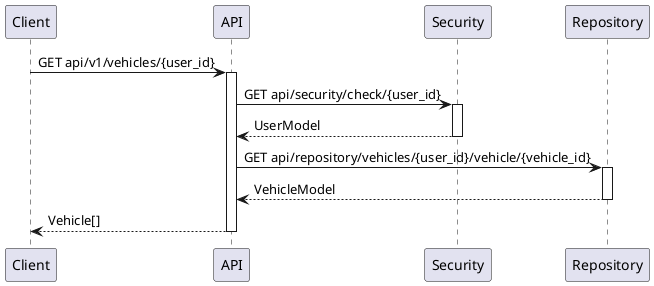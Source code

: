@startuml

Client -> API: GET api/v1/vehicles/{user_id}
activate API

API -> Security: GET api/security/check/{user_id}
activate Security
API <-- Security: UserModel
deactivate Security

API -> Repository: GET api/repository/vehicles/{user_id}/vehicle/{vehicle_id}
activate Repository
API <-- Repository: VehicleModel
deactivate Repository

Client <-- API: Vehicle[]
deactivate API

@enduml
